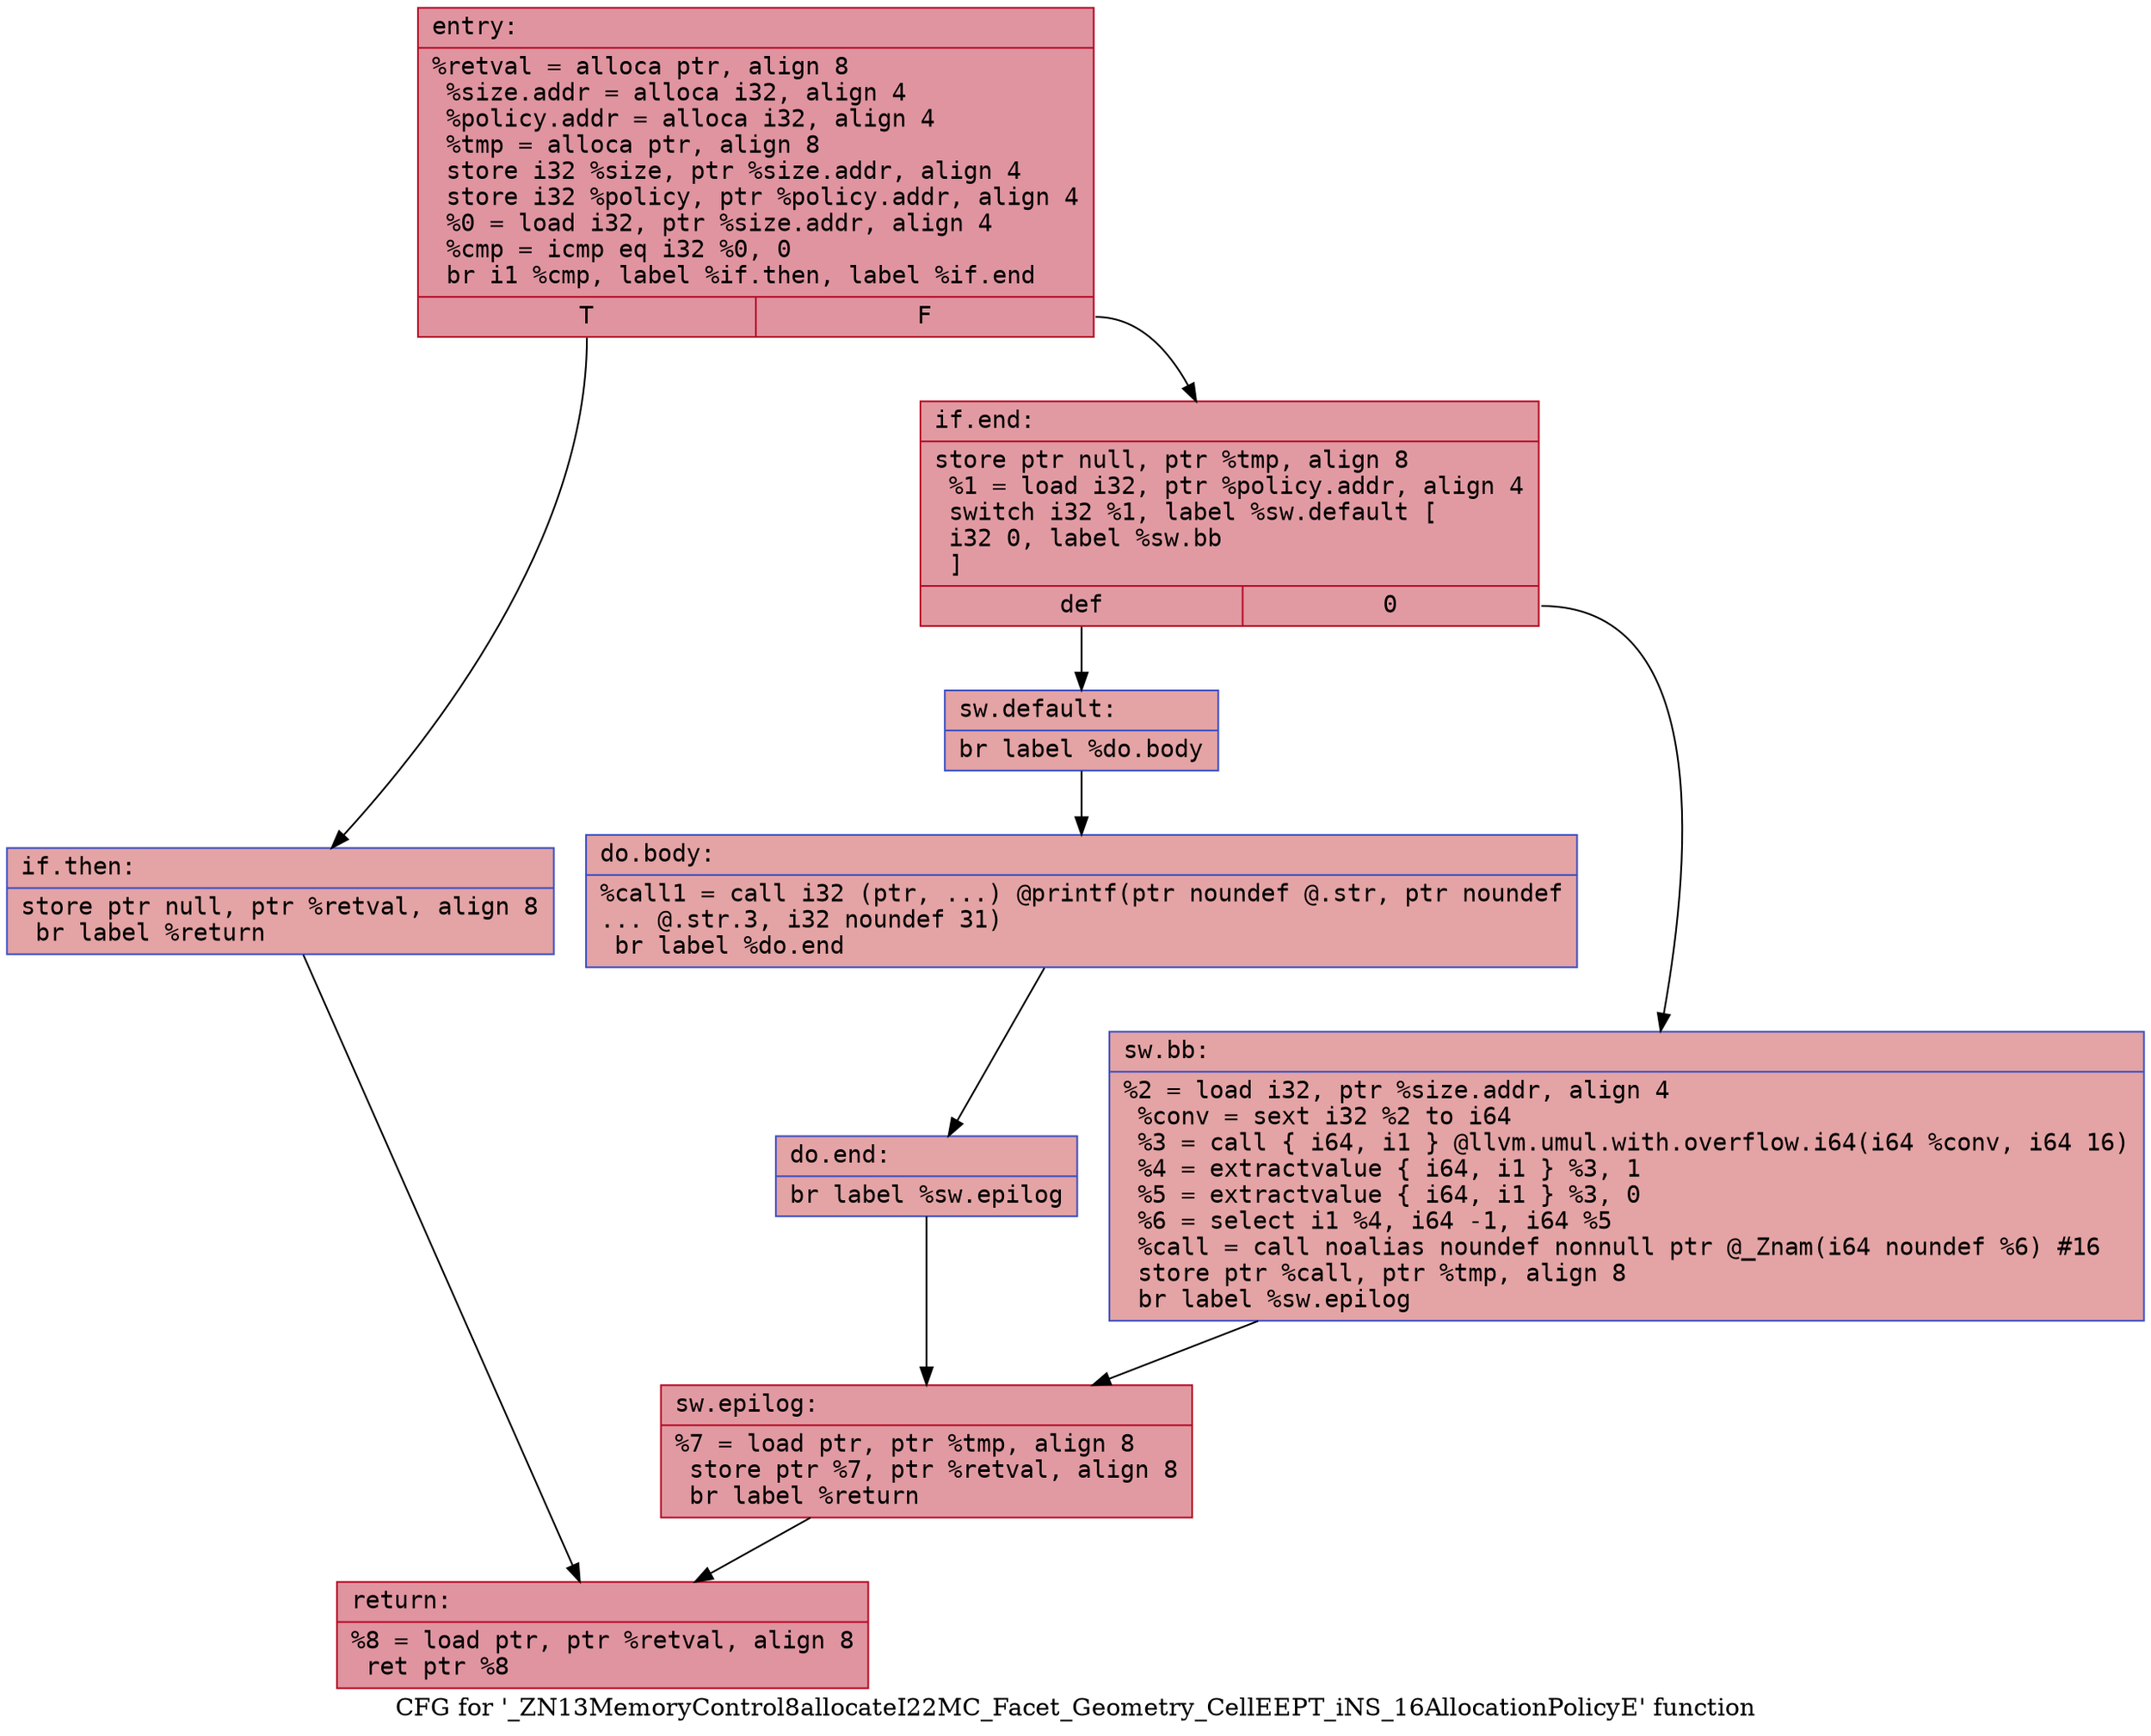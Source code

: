 digraph "CFG for '_ZN13MemoryControl8allocateI22MC_Facet_Geometry_CellEEPT_iNS_16AllocationPolicyE' function" {
	label="CFG for '_ZN13MemoryControl8allocateI22MC_Facet_Geometry_CellEEPT_iNS_16AllocationPolicyE' function";

	Node0x55dfe4cc1a30 [shape=record,color="#b70d28ff", style=filled, fillcolor="#b70d2870" fontname="Courier",label="{entry:\l|  %retval = alloca ptr, align 8\l  %size.addr = alloca i32, align 4\l  %policy.addr = alloca i32, align 4\l  %tmp = alloca ptr, align 8\l  store i32 %size, ptr %size.addr, align 4\l  store i32 %policy, ptr %policy.addr, align 4\l  %0 = load i32, ptr %size.addr, align 4\l  %cmp = icmp eq i32 %0, 0\l  br i1 %cmp, label %if.then, label %if.end\l|{<s0>T|<s1>F}}"];
	Node0x55dfe4cc1a30:s0 -> Node0x55dfe4cc1ef0[tooltip="entry -> if.then\nProbability 37.50%" ];
	Node0x55dfe4cc1a30:s1 -> Node0x55dfe4cc1f60[tooltip="entry -> if.end\nProbability 62.50%" ];
	Node0x55dfe4cc1ef0 [shape=record,color="#3d50c3ff", style=filled, fillcolor="#c32e3170" fontname="Courier",label="{if.then:\l|  store ptr null, ptr %retval, align 8\l  br label %return\l}"];
	Node0x55dfe4cc1ef0 -> Node0x55dfe4cc2120[tooltip="if.then -> return\nProbability 100.00%" ];
	Node0x55dfe4cc1f60 [shape=record,color="#b70d28ff", style=filled, fillcolor="#bb1b2c70" fontname="Courier",label="{if.end:\l|  store ptr null, ptr %tmp, align 8\l  %1 = load i32, ptr %policy.addr, align 4\l  switch i32 %1, label %sw.default [\l    i32 0, label %sw.bb\l  ]\l|{<s0>def|<s1>0}}"];
	Node0x55dfe4cc1f60:s0 -> Node0x55dfe4cc2320[tooltip="if.end -> sw.default\nProbability 50.00%" ];
	Node0x55dfe4cc1f60:s1 -> Node0x55dfe4cc23a0[tooltip="if.end -> sw.bb\nProbability 50.00%" ];
	Node0x55dfe4cc23a0 [shape=record,color="#3d50c3ff", style=filled, fillcolor="#c32e3170" fontname="Courier",label="{sw.bb:\l|  %2 = load i32, ptr %size.addr, align 4\l  %conv = sext i32 %2 to i64\l  %3 = call \{ i64, i1 \} @llvm.umul.with.overflow.i64(i64 %conv, i64 16)\l  %4 = extractvalue \{ i64, i1 \} %3, 1\l  %5 = extractvalue \{ i64, i1 \} %3, 0\l  %6 = select i1 %4, i64 -1, i64 %5\l  %call = call noalias noundef nonnull ptr @_Znam(i64 noundef %6) #16\l  store ptr %call, ptr %tmp, align 8\l  br label %sw.epilog\l}"];
	Node0x55dfe4cc23a0 -> Node0x55dfe4cc2c60[tooltip="sw.bb -> sw.epilog\nProbability 100.00%" ];
	Node0x55dfe4cc2320 [shape=record,color="#3d50c3ff", style=filled, fillcolor="#c32e3170" fontname="Courier",label="{sw.default:\l|  br label %do.body\l}"];
	Node0x55dfe4cc2320 -> Node0x55dfe4cc2d20[tooltip="sw.default -> do.body\nProbability 100.00%" ];
	Node0x55dfe4cc2d20 [shape=record,color="#3d50c3ff", style=filled, fillcolor="#c32e3170" fontname="Courier",label="{do.body:\l|  %call1 = call i32 (ptr, ...) @printf(ptr noundef @.str, ptr noundef\l... @.str.3, i32 noundef 31)\l  br label %do.end\l}"];
	Node0x55dfe4cc2d20 -> Node0x55dfe4cc2e70[tooltip="do.body -> do.end\nProbability 100.00%" ];
	Node0x55dfe4cc2e70 [shape=record,color="#3d50c3ff", style=filled, fillcolor="#c32e3170" fontname="Courier",label="{do.end:\l|  br label %sw.epilog\l}"];
	Node0x55dfe4cc2e70 -> Node0x55dfe4cc2c60[tooltip="do.end -> sw.epilog\nProbability 100.00%" ];
	Node0x55dfe4cc2c60 [shape=record,color="#b70d28ff", style=filled, fillcolor="#bb1b2c70" fontname="Courier",label="{sw.epilog:\l|  %7 = load ptr, ptr %tmp, align 8\l  store ptr %7, ptr %retval, align 8\l  br label %return\l}"];
	Node0x55dfe4cc2c60 -> Node0x55dfe4cc2120[tooltip="sw.epilog -> return\nProbability 100.00%" ];
	Node0x55dfe4cc2120 [shape=record,color="#b70d28ff", style=filled, fillcolor="#b70d2870" fontname="Courier",label="{return:\l|  %8 = load ptr, ptr %retval, align 8\l  ret ptr %8\l}"];
}
